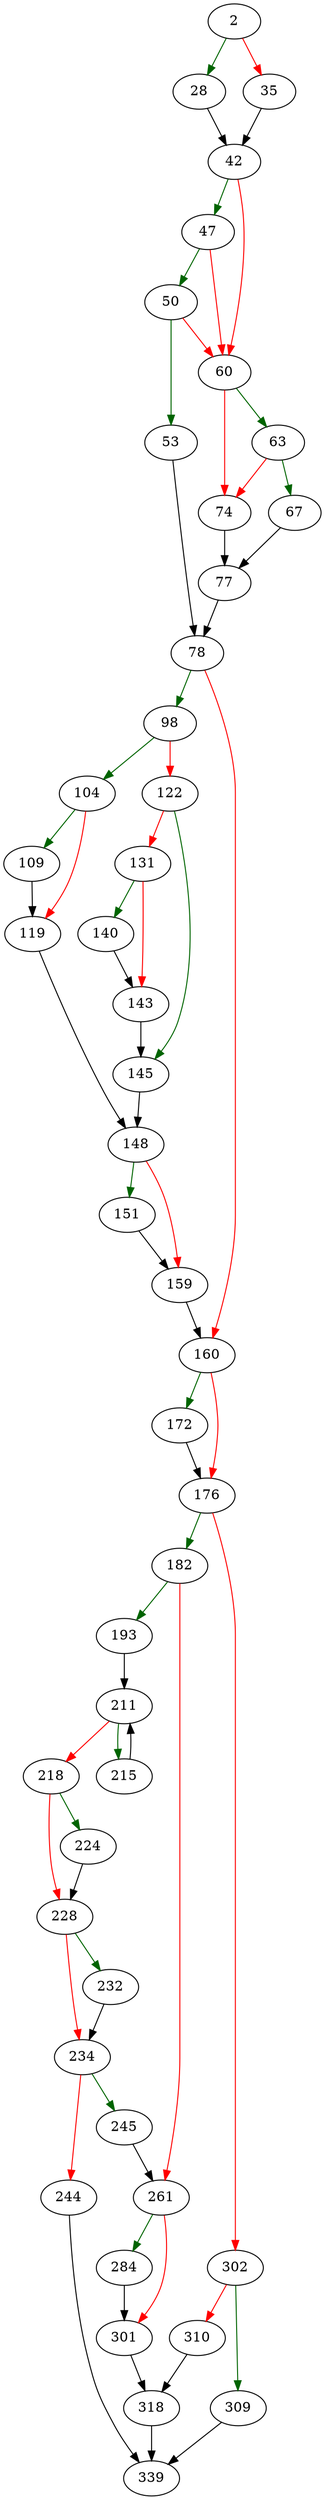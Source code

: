 strict digraph "sqlite3VdbeSorterWrite" {
	// Node definitions.
	2 [entry=true];
	28;
	35;
	42;
	47;
	60;
	50;
	53;
	78;
	63;
	74;
	67;
	77;
	98;
	160;
	104;
	122;
	109;
	119;
	148;
	145;
	131;
	140;
	143;
	151;
	159;
	172;
	176;
	182;
	302;
	193;
	261;
	211;
	215;
	218;
	224;
	228;
	232;
	234;
	245;
	244;
	339;
	284;
	301;
	318;
	309;
	310;

	// Edge definitions.
	2 -> 28 [
		color=darkgreen
		cond=true
	];
	2 -> 35 [
		color=red
		cond=false
	];
	28 -> 42;
	35 -> 42;
	42 -> 47 [
		color=darkgreen
		cond=true
	];
	42 -> 60 [
		color=red
		cond=false
	];
	47 -> 60 [
		color=red
		cond=false
	];
	47 -> 50 [
		color=darkgreen
		cond=true
	];
	60 -> 63 [
		color=darkgreen
		cond=true
	];
	60 -> 74 [
		color=red
		cond=false
	];
	50 -> 60 [
		color=red
		cond=false
	];
	50 -> 53 [
		color=darkgreen
		cond=true
	];
	53 -> 78;
	78 -> 98 [
		color=darkgreen
		cond=true
	];
	78 -> 160 [
		color=red
		cond=false
	];
	63 -> 74 [
		color=red
		cond=false
	];
	63 -> 67 [
		color=darkgreen
		cond=true
	];
	74 -> 77;
	67 -> 77;
	77 -> 78;
	98 -> 104 [
		color=darkgreen
		cond=true
	];
	98 -> 122 [
		color=red
		cond=false
	];
	160 -> 172 [
		color=darkgreen
		cond=true
	];
	160 -> 176 [
		color=red
		cond=false
	];
	104 -> 109 [
		color=darkgreen
		cond=true
	];
	104 -> 119 [
		color=red
		cond=false
	];
	122 -> 145 [
		color=darkgreen
		cond=true
	];
	122 -> 131 [
		color=red
		cond=false
	];
	109 -> 119;
	119 -> 148;
	148 -> 151 [
		color=darkgreen
		cond=true
	];
	148 -> 159 [
		color=red
		cond=false
	];
	145 -> 148;
	131 -> 140 [
		color=darkgreen
		cond=true
	];
	131 -> 143 [
		color=red
		cond=false
	];
	140 -> 143;
	143 -> 145;
	151 -> 159;
	159 -> 160;
	172 -> 176;
	176 -> 182 [
		color=darkgreen
		cond=true
	];
	176 -> 302 [
		color=red
		cond=false
	];
	182 -> 193 [
		color=darkgreen
		cond=true
	];
	182 -> 261 [
		color=red
		cond=false
	];
	302 -> 309 [
		color=darkgreen
		cond=true
	];
	302 -> 310 [
		color=red
		cond=false
	];
	193 -> 211;
	261 -> 284 [
		color=darkgreen
		cond=true
	];
	261 -> 301 [
		color=red
		cond=false
	];
	211 -> 215 [
		color=darkgreen
		cond=true
	];
	211 -> 218 [
		color=red
		cond=false
	];
	215 -> 211;
	218 -> 224 [
		color=darkgreen
		cond=true
	];
	218 -> 228 [
		color=red
		cond=false
	];
	224 -> 228;
	228 -> 232 [
		color=darkgreen
		cond=true
	];
	228 -> 234 [
		color=red
		cond=false
	];
	232 -> 234;
	234 -> 245 [
		color=darkgreen
		cond=true
	];
	234 -> 244 [
		color=red
		cond=false
	];
	245 -> 261;
	244 -> 339;
	284 -> 301;
	301 -> 318;
	318 -> 339;
	309 -> 339;
	310 -> 318;
}